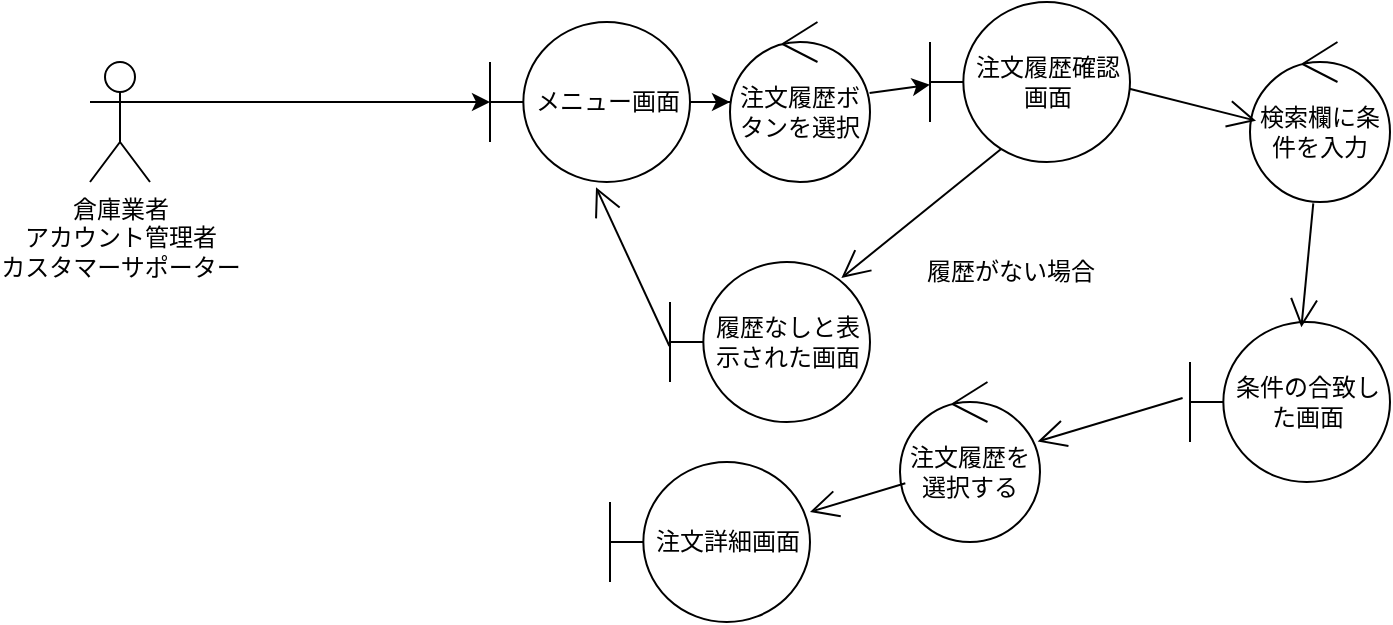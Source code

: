 <mxfile>
    <diagram name="ページ1" id="UWY-Ux4K15ZqQhnwbqFO">
        <mxGraphModel dx="816" dy="419" grid="1" gridSize="10" guides="1" tooltips="1" connect="1" arrows="1" fold="1" page="1" pageScale="1" pageWidth="1169" pageHeight="827" math="0" shadow="0">
            <root>
                <mxCell id="0"/>
                <mxCell id="1" parent="0"/>
                <mxCell id="shYAM1ni_3eM_hc4Qe-U-5" style="edgeStyle=orthogonalEdgeStyle;rounded=0;orthogonalLoop=1;jettySize=auto;html=1;exitX=1;exitY=0.333;exitDx=0;exitDy=0;exitPerimeter=0;" parent="1" source="shYAM1ni_3eM_hc4Qe-U-1" edge="1">
                    <mxGeometry relative="1" as="geometry">
                        <mxPoint x="290" y="150" as="targetPoint"/>
                    </mxGeometry>
                </mxCell>
                <mxCell id="shYAM1ni_3eM_hc4Qe-U-1" value="倉庫業者&lt;div&gt;アカウント管理者&lt;/div&gt;&lt;div&gt;カスタマーサポーター&lt;/div&gt;" style="shape=umlActor;verticalLabelPosition=bottom;verticalAlign=top;html=1;" parent="1" vertex="1">
                    <mxGeometry x="90" y="130" width="30" height="60" as="geometry"/>
                </mxCell>
                <mxCell id="shYAM1ni_3eM_hc4Qe-U-7" style="edgeStyle=orthogonalEdgeStyle;rounded=0;orthogonalLoop=1;jettySize=auto;html=1;" parent="1" source="shYAM1ni_3eM_hc4Qe-U-6" target="2" edge="1">
                    <mxGeometry relative="1" as="geometry">
                        <mxPoint x="430" y="150" as="targetPoint"/>
                    </mxGeometry>
                </mxCell>
                <mxCell id="shYAM1ni_3eM_hc4Qe-U-6" value="メニュー画面" style="shape=umlBoundary;whiteSpace=wrap;html=1;" parent="1" vertex="1">
                    <mxGeometry x="290" y="110" width="100" height="80" as="geometry"/>
                </mxCell>
                <mxCell id="shYAM1ni_3eM_hc4Qe-U-8" value="注文履歴確認画面" style="shape=umlBoundary;whiteSpace=wrap;html=1;" parent="1" vertex="1">
                    <mxGeometry x="510" y="100" width="100" height="80" as="geometry"/>
                </mxCell>
                <mxCell id="shYAM1ni_3eM_hc4Qe-U-11" value="履歴なしと表示された画面" style="shape=umlBoundary;whiteSpace=wrap;html=1;" parent="1" vertex="1">
                    <mxGeometry x="380" y="230" width="100" height="80" as="geometry"/>
                </mxCell>
                <mxCell id="shYAM1ni_3eM_hc4Qe-U-12" value="" style="endArrow=open;endFill=1;endSize=12;html=1;rounded=0;exitX=0.357;exitY=0.917;exitDx=0;exitDy=0;exitPerimeter=0;entryX=0.857;entryY=0.1;entryDx=0;entryDy=0;entryPerimeter=0;" parent="1" source="shYAM1ni_3eM_hc4Qe-U-8" target="shYAM1ni_3eM_hc4Qe-U-11" edge="1">
                    <mxGeometry width="160" relative="1" as="geometry">
                        <mxPoint x="450" y="220" as="sourcePoint"/>
                        <mxPoint x="610" y="220" as="targetPoint"/>
                    </mxGeometry>
                </mxCell>
                <mxCell id="shYAM1ni_3eM_hc4Qe-U-13" value="履歴がない場合" style="text;html=1;align=center;verticalAlign=middle;resizable=0;points=[];autosize=1;strokeColor=none;fillColor=none;" parent="1" vertex="1">
                    <mxGeometry x="495" y="220" width="110" height="30" as="geometry"/>
                </mxCell>
                <mxCell id="shYAM1ni_3eM_hc4Qe-U-14" value="" style="endArrow=open;endFill=1;endSize=12;html=1;rounded=0;entryX=0.53;entryY=1.033;entryDx=0;entryDy=0;entryPerimeter=0;exitX=-0.003;exitY=0.525;exitDx=0;exitDy=0;exitPerimeter=0;" parent="1" source="shYAM1ni_3eM_hc4Qe-U-11" target="shYAM1ni_3eM_hc4Qe-U-6" edge="1">
                    <mxGeometry width="160" relative="1" as="geometry">
                        <mxPoint x="190" y="240" as="sourcePoint"/>
                        <mxPoint x="350" y="240" as="targetPoint"/>
                    </mxGeometry>
                </mxCell>
                <mxCell id="shYAM1ni_3eM_hc4Qe-U-15" value="検索欄に条件を入力" style="ellipse;shape=umlControl;whiteSpace=wrap;html=1;" parent="1" vertex="1">
                    <mxGeometry x="670" y="120" width="70" height="80" as="geometry"/>
                </mxCell>
                <mxCell id="shYAM1ni_3eM_hc4Qe-U-16" value="" style="endArrow=open;endFill=1;endSize=12;html=1;rounded=0;exitX=0.997;exitY=0.542;exitDx=0;exitDy=0;exitPerimeter=0;entryX=0.043;entryY=0.492;entryDx=0;entryDy=0;entryPerimeter=0;" parent="1" source="shYAM1ni_3eM_hc4Qe-U-8" target="shYAM1ni_3eM_hc4Qe-U-15" edge="1">
                    <mxGeometry width="160" relative="1" as="geometry">
                        <mxPoint x="470" y="200" as="sourcePoint"/>
                        <mxPoint x="630" y="200" as="targetPoint"/>
                    </mxGeometry>
                </mxCell>
                <mxCell id="shYAM1ni_3eM_hc4Qe-U-17" value="条件の合致した画面" style="shape=umlBoundary;whiteSpace=wrap;html=1;" parent="1" vertex="1">
                    <mxGeometry x="640" y="260" width="100" height="80" as="geometry"/>
                </mxCell>
                <mxCell id="shYAM1ni_3eM_hc4Qe-U-18" value="" style="endArrow=open;endFill=1;endSize=12;html=1;rounded=0;exitX=0.452;exitY=1.008;exitDx=0;exitDy=0;exitPerimeter=0;entryX=0.557;entryY=0.033;entryDx=0;entryDy=0;entryPerimeter=0;" parent="1" source="shYAM1ni_3eM_hc4Qe-U-15" target="shYAM1ni_3eM_hc4Qe-U-17" edge="1">
                    <mxGeometry width="160" relative="1" as="geometry">
                        <mxPoint x="470" y="200" as="sourcePoint"/>
                        <mxPoint x="630" y="200" as="targetPoint"/>
                    </mxGeometry>
                </mxCell>
                <mxCell id="shYAM1ni_3eM_hc4Qe-U-19" value="" style="endArrow=open;endFill=1;endSize=12;html=1;rounded=0;exitX=-0.037;exitY=0.475;exitDx=0;exitDy=0;exitPerimeter=0;" parent="1" source="shYAM1ni_3eM_hc4Qe-U-17" target="shYAM1ni_3eM_hc4Qe-U-20" edge="1">
                    <mxGeometry width="160" relative="1" as="geometry">
                        <mxPoint x="460" y="360" as="sourcePoint"/>
                        <mxPoint x="550" y="330" as="targetPoint"/>
                    </mxGeometry>
                </mxCell>
                <mxCell id="shYAM1ni_3eM_hc4Qe-U-20" value="注文履歴を選択する" style="ellipse;shape=umlControl;whiteSpace=wrap;html=1;" parent="1" vertex="1">
                    <mxGeometry x="495" y="290" width="70" height="80" as="geometry"/>
                </mxCell>
                <mxCell id="shYAM1ni_3eM_hc4Qe-U-21" value="" style="endArrow=open;endFill=1;endSize=12;html=1;rounded=0;exitX=0.038;exitY=0.633;exitDx=0;exitDy=0;exitPerimeter=0;" parent="1" source="shYAM1ni_3eM_hc4Qe-U-20" target="shYAM1ni_3eM_hc4Qe-U-22" edge="1">
                    <mxGeometry width="160" relative="1" as="geometry">
                        <mxPoint x="480" y="200" as="sourcePoint"/>
                        <mxPoint x="440" y="350" as="targetPoint"/>
                    </mxGeometry>
                </mxCell>
                <mxCell id="shYAM1ni_3eM_hc4Qe-U-22" value="注文詳細画面" style="shape=umlBoundary;whiteSpace=wrap;html=1;" parent="1" vertex="1">
                    <mxGeometry x="350" y="330" width="100" height="80" as="geometry"/>
                </mxCell>
                <mxCell id="2" value="注文履歴ボタンを選択" style="ellipse;shape=umlControl;whiteSpace=wrap;html=1;" vertex="1" parent="1">
                    <mxGeometry x="410" y="110" width="70" height="80" as="geometry"/>
                </mxCell>
                <mxCell id="3" style="edgeStyle=none;html=1;entryX=0;entryY=0.517;entryDx=0;entryDy=0;entryPerimeter=0;" edge="1" parent="1" source="2" target="shYAM1ni_3eM_hc4Qe-U-8">
                    <mxGeometry relative="1" as="geometry"/>
                </mxCell>
            </root>
        </mxGraphModel>
    </diagram>
</mxfile>